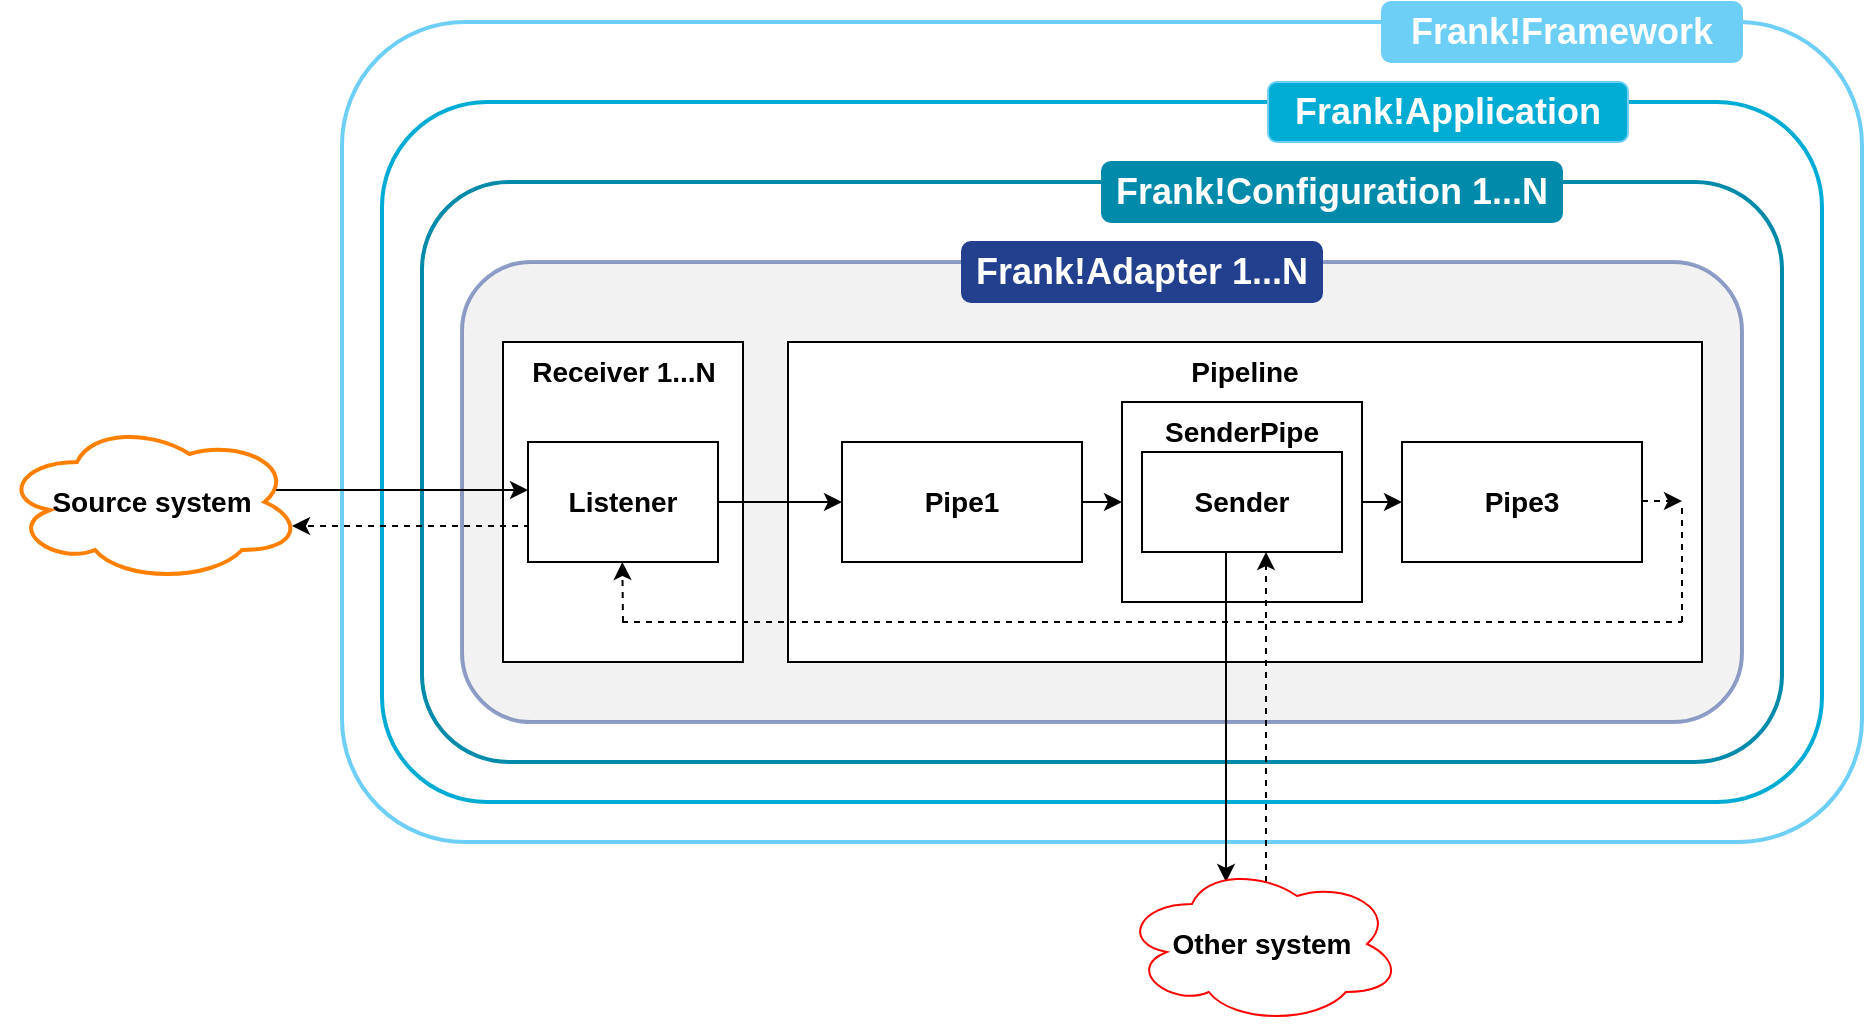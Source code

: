 <mxfile version="14.6.6" type="device"><diagram id="heEdpd6ekS4f2Zp5_Fth" name="Page-1"><mxGraphModel dx="1428" dy="767" grid="1" gridSize="10" guides="0" tooltips="1" connect="0" arrows="0" fold="1" page="1" pageScale="1" pageWidth="1654" pageHeight="1169" math="0" shadow="0"><root><mxCell id="0"/><mxCell id="1" parent="0"/><mxCell id="ldJx_8CM5Q9Xp8NDTjuZ-1" value="" style="rounded=1;whiteSpace=wrap;html=1;verticalAlign=top;align=center;strokeColor=#6ecff6;strokeWidth=2;" parent="1" vertex="1"><mxGeometry x="200" y="210" width="760" height="410" as="geometry"/></mxCell><mxCell id="ldJx_8CM5Q9Xp8NDTjuZ-2" value="" style="rounded=1;whiteSpace=wrap;html=1;align=center;verticalAlign=top;strokeColor=#00acd4;strokeWidth=2;" parent="1" vertex="1"><mxGeometry x="220" y="250" width="720" height="350" as="geometry"/></mxCell><mxCell id="ldJx_8CM5Q9Xp8NDTjuZ-3" value="" style="rounded=1;whiteSpace=wrap;html=1;align=center;verticalAlign=top;strokeColor=#018aaa;strokeWidth=2;" parent="1" vertex="1"><mxGeometry x="240" y="290" width="680" height="290" as="geometry"/></mxCell><mxCell id="ldJx_8CM5Q9Xp8NDTjuZ-4" value="" style="rounded=1;whiteSpace=wrap;html=1;align=center;verticalAlign=top;strokeColor=#23408f;strokeWidth=2;fillColor=#E6E6E6;opacity=50;" parent="1" vertex="1"><mxGeometry x="260" y="330" width="640" height="230" as="geometry"/></mxCell><mxCell id="ldJx_8CM5Q9Xp8NDTjuZ-5" value="&lt;font style=&quot;font-size: 14px&quot;&gt;&lt;b&gt;Receiver 1...N&lt;/b&gt;&lt;/font&gt;" style="rounded=0;whiteSpace=wrap;html=1;align=center;verticalAlign=top;" parent="1" vertex="1"><mxGeometry x="280.5" y="370" width="120" height="160" as="geometry"/></mxCell><mxCell id="ldJx_8CM5Q9Xp8NDTjuZ-7" value="&lt;font style=&quot;font-size: 14px&quot;&gt;&lt;b&gt;Pipeline&lt;/b&gt;&lt;/font&gt;" style="rounded=0;whiteSpace=wrap;html=1;align=center;verticalAlign=top;" parent="1" vertex="1"><mxGeometry x="423" y="370" width="457" height="160" as="geometry"/></mxCell><mxCell id="ldJx_8CM5Q9Xp8NDTjuZ-8" value="&lt;font style=&quot;font-size: 14px&quot;&gt;&lt;b&gt;Pipe1&lt;/b&gt;&lt;/font&gt;" style="rounded=0;whiteSpace=wrap;html=1;align=center;" parent="1" vertex="1"><mxGeometry x="450" y="420" width="120" height="60" as="geometry"/></mxCell><mxCell id="ldJx_8CM5Q9Xp8NDTjuZ-9" value="&lt;font style=&quot;font-size: 14px&quot;&gt;&lt;b&gt;SenderPipe&lt;/b&gt;&lt;/font&gt;" style="rounded=0;whiteSpace=wrap;html=1;align=center;verticalAlign=top;" parent="1" vertex="1"><mxGeometry x="590" y="400" width="120" height="100" as="geometry"/></mxCell><mxCell id="ldJx_8CM5Q9Xp8NDTjuZ-10" value="&lt;font style=&quot;font-size: 14px&quot;&gt;&lt;b&gt;Pipe3&lt;/b&gt;&lt;/font&gt;" style="rounded=0;whiteSpace=wrap;html=1;align=center;" parent="1" vertex="1"><mxGeometry x="730" y="420" width="120" height="60" as="geometry"/></mxCell><mxCell id="ldJx_8CM5Q9Xp8NDTjuZ-11" value="&lt;font style=&quot;font-size: 14px&quot;&gt;&lt;b&gt;Sender&lt;/b&gt;&lt;/font&gt;" style="rounded=0;whiteSpace=wrap;html=1;align=center;" parent="1" vertex="1"><mxGeometry x="600" y="425" width="100" height="50" as="geometry"/></mxCell><mxCell id="ldJx_8CM5Q9Xp8NDTjuZ-12" value="" style="endArrow=classic;html=1;exitX=1;exitY=0.5;exitDx=0;exitDy=0;" parent="1" source="ldJx_8CM5Q9Xp8NDTjuZ-6" target="ldJx_8CM5Q9Xp8NDTjuZ-8" edge="1"><mxGeometry width="50" height="50" relative="1" as="geometry"><mxPoint x="530" y="440" as="sourcePoint"/><mxPoint x="580" y="390" as="targetPoint"/></mxGeometry></mxCell><mxCell id="ldJx_8CM5Q9Xp8NDTjuZ-13" value="" style="endArrow=classic;html=1;exitX=1;exitY=0.5;exitDx=0;exitDy=0;entryX=0;entryY=0.5;entryDx=0;entryDy=0;" parent="1" source="ldJx_8CM5Q9Xp8NDTjuZ-8" target="ldJx_8CM5Q9Xp8NDTjuZ-9" edge="1"><mxGeometry width="50" height="50" relative="1" as="geometry"><mxPoint x="435" y="460" as="sourcePoint"/><mxPoint x="460" y="460" as="targetPoint"/></mxGeometry></mxCell><mxCell id="ldJx_8CM5Q9Xp8NDTjuZ-14" value="" style="endArrow=classic;html=1;exitX=1;exitY=0.5;exitDx=0;exitDy=0;entryX=0;entryY=0.5;entryDx=0;entryDy=0;" parent="1" source="ldJx_8CM5Q9Xp8NDTjuZ-9" target="ldJx_8CM5Q9Xp8NDTjuZ-10" edge="1"><mxGeometry width="50" height="50" relative="1" as="geometry"><mxPoint x="580" y="460" as="sourcePoint"/><mxPoint x="600" y="460" as="targetPoint"/></mxGeometry></mxCell><mxCell id="ldJx_8CM5Q9Xp8NDTjuZ-16" style="rounded=0;orthogonalLoop=1;jettySize=auto;html=1;exitX=0.867;exitY=0.425;exitDx=0;exitDy=0;exitPerimeter=0;" parent="1" source="ldJx_8CM5Q9Xp8NDTjuZ-15" edge="1"><mxGeometry relative="1" as="geometry"><mxPoint x="169" y="444" as="sourcePoint"/><mxPoint x="293" y="444" as="targetPoint"/></mxGeometry></mxCell><mxCell id="ldJx_8CM5Q9Xp8NDTjuZ-18" value="" style="endArrow=classic;html=1;exitX=0.5;exitY=1;exitDx=0;exitDy=0;anchorPointDirection=0;" parent="1" edge="1"><mxGeometry width="50" height="50" relative="1" as="geometry"><mxPoint x="642" y="475" as="sourcePoint"/><mxPoint x="642" y="640" as="targetPoint"/></mxGeometry></mxCell><mxCell id="pQKn9B6kam2970pD4iya-3" value="" style="endArrow=classic;html=1;dashed=1;" edge="1" parent="1"><mxGeometry width="50" height="50" relative="1" as="geometry"><mxPoint x="340.5" y="510" as="sourcePoint"/><mxPoint x="340.16" y="480" as="targetPoint"/></mxGeometry></mxCell><mxCell id="pQKn9B6kam2970pD4iya-6" value="" style="endArrow=classic;html=1;exitX=1;exitY=0.5;exitDx=0;exitDy=0;entryX=0;entryY=0.5;entryDx=0;entryDy=0;dashed=1;" edge="1" parent="1"><mxGeometry width="50" height="50" relative="1" as="geometry"><mxPoint x="850" y="449.5" as="sourcePoint"/><mxPoint x="870" y="449.5" as="targetPoint"/></mxGeometry></mxCell><mxCell id="pQKn9B6kam2970pD4iya-7" value="" style="endArrow=none;html=1;dashed=1;" edge="1" parent="1"><mxGeometry width="50" height="50" relative="1" as="geometry"><mxPoint x="870" y="510" as="sourcePoint"/><mxPoint x="870" y="450" as="targetPoint"/></mxGeometry></mxCell><mxCell id="pQKn9B6kam2970pD4iya-9" value="" style="endArrow=none;html=1;dashed=1;" edge="1" parent="1"><mxGeometry width="50" height="50" relative="1" as="geometry"><mxPoint x="340" y="510" as="sourcePoint"/><mxPoint x="870" y="510" as="targetPoint"/></mxGeometry></mxCell><mxCell id="pQKn9B6kam2970pD4iya-10" value="&lt;font style=&quot;font-size: 18px&quot; color=&quot;#ffffff&quot;&gt;&lt;b&gt;Frank!Framework&lt;/b&gt;&lt;/font&gt;" style="rounded=1;whiteSpace=wrap;html=1;strokeColor=#6ecff6;fillColor=#6ecff6;" vertex="1" parent="1"><mxGeometry x="720" y="200" width="180" height="30" as="geometry"/></mxCell><mxCell id="pQKn9B6kam2970pD4iya-11" value="&lt;font style=&quot;font-size: 18px&quot; color=&quot;#ffffff&quot;&gt;&lt;b&gt;Frank!Application&lt;/b&gt;&lt;/font&gt;" style="rounded=1;whiteSpace=wrap;html=1;strokeColor=#6ecff6;fillColor=#00acd4;" vertex="1" parent="1"><mxGeometry x="663" y="240" width="180" height="30" as="geometry"/></mxCell><mxCell id="pQKn9B6kam2970pD4iya-12" value="&lt;font style=&quot;font-size: 18px&quot; color=&quot;#ffffff&quot;&gt;&lt;b&gt;Frank!Configuration 1...N&lt;/b&gt;&lt;/font&gt;" style="rounded=1;whiteSpace=wrap;html=1;fillColor=#018aaa;strokeColor=#018AAA;" vertex="1" parent="1"><mxGeometry x="580" y="280" width="230" height="30" as="geometry"/></mxCell><mxCell id="pQKn9B6kam2970pD4iya-13" value="&lt;font style=&quot;font-size: 18px&quot; color=&quot;#ffffff&quot;&gt;&lt;b&gt;Frank!Adapter 1...N&lt;/b&gt;&lt;/font&gt;" style="rounded=1;whiteSpace=wrap;html=1;fillColor=#23408f;strokeColor=#23408F;" vertex="1" parent="1"><mxGeometry x="510" y="320" width="180" height="30" as="geometry"/></mxCell><mxCell id="pQKn9B6kam2970pD4iya-24" style="rounded=0;orthogonalLoop=1;jettySize=auto;html=1;dashed=1;exitX=0.074;exitY=0.7;exitDx=0;exitDy=0;exitPerimeter=0;" edge="1" parent="1" source="ldJx_8CM5Q9Xp8NDTjuZ-6"><mxGeometry relative="1" as="geometry"><mxPoint x="287" y="462" as="sourcePoint"/><mxPoint x="175" y="462" as="targetPoint"/></mxGeometry></mxCell><mxCell id="pQKn9B6kam2970pD4iya-25" value="" style="endArrow=classic;html=1;entryX=0.5;entryY=0.113;entryDx=0;entryDy=0;entryPerimeter=0;dashed=1;" edge="1" parent="1"><mxGeometry width="50" height="50" relative="1" as="geometry"><mxPoint x="662" y="640" as="sourcePoint"/><mxPoint x="662.0" y="475" as="targetPoint"/></mxGeometry></mxCell><mxCell id="ldJx_8CM5Q9Xp8NDTjuZ-20" value="&lt;font style=&quot;font-size: 14px&quot;&gt;&lt;b&gt;Other system&lt;/b&gt;&lt;/font&gt;" style="ellipse;shape=cloud;whiteSpace=wrap;html=1;align=center;strokeColor=#FF0000;connectable=0;" parent="1" vertex="1"><mxGeometry x="590" y="631" width="140" height="80" as="geometry"/></mxCell><mxCell id="ldJx_8CM5Q9Xp8NDTjuZ-15" value="&lt;font style=&quot;font-size: 14px&quot;&gt;&lt;b&gt;Source system&lt;/b&gt;&lt;/font&gt;" style="ellipse;shape=cloud;whiteSpace=wrap;html=1;align=center;strokeColor=#FF8000;strokeWidth=2;" parent="1" vertex="1"><mxGeometry x="30" y="410" width="150" height="80" as="geometry"/></mxCell><mxCell id="ldJx_8CM5Q9Xp8NDTjuZ-6" value="&lt;font style=&quot;font-size: 14px&quot;&gt;&lt;b&gt;Listener&lt;/b&gt;&lt;/font&gt;" style="rounded=0;whiteSpace=wrap;html=1;align=center;" parent="1" vertex="1"><mxGeometry x="293" y="420" width="95" height="60" as="geometry"/></mxCell></root></mxGraphModel></diagram></mxfile>